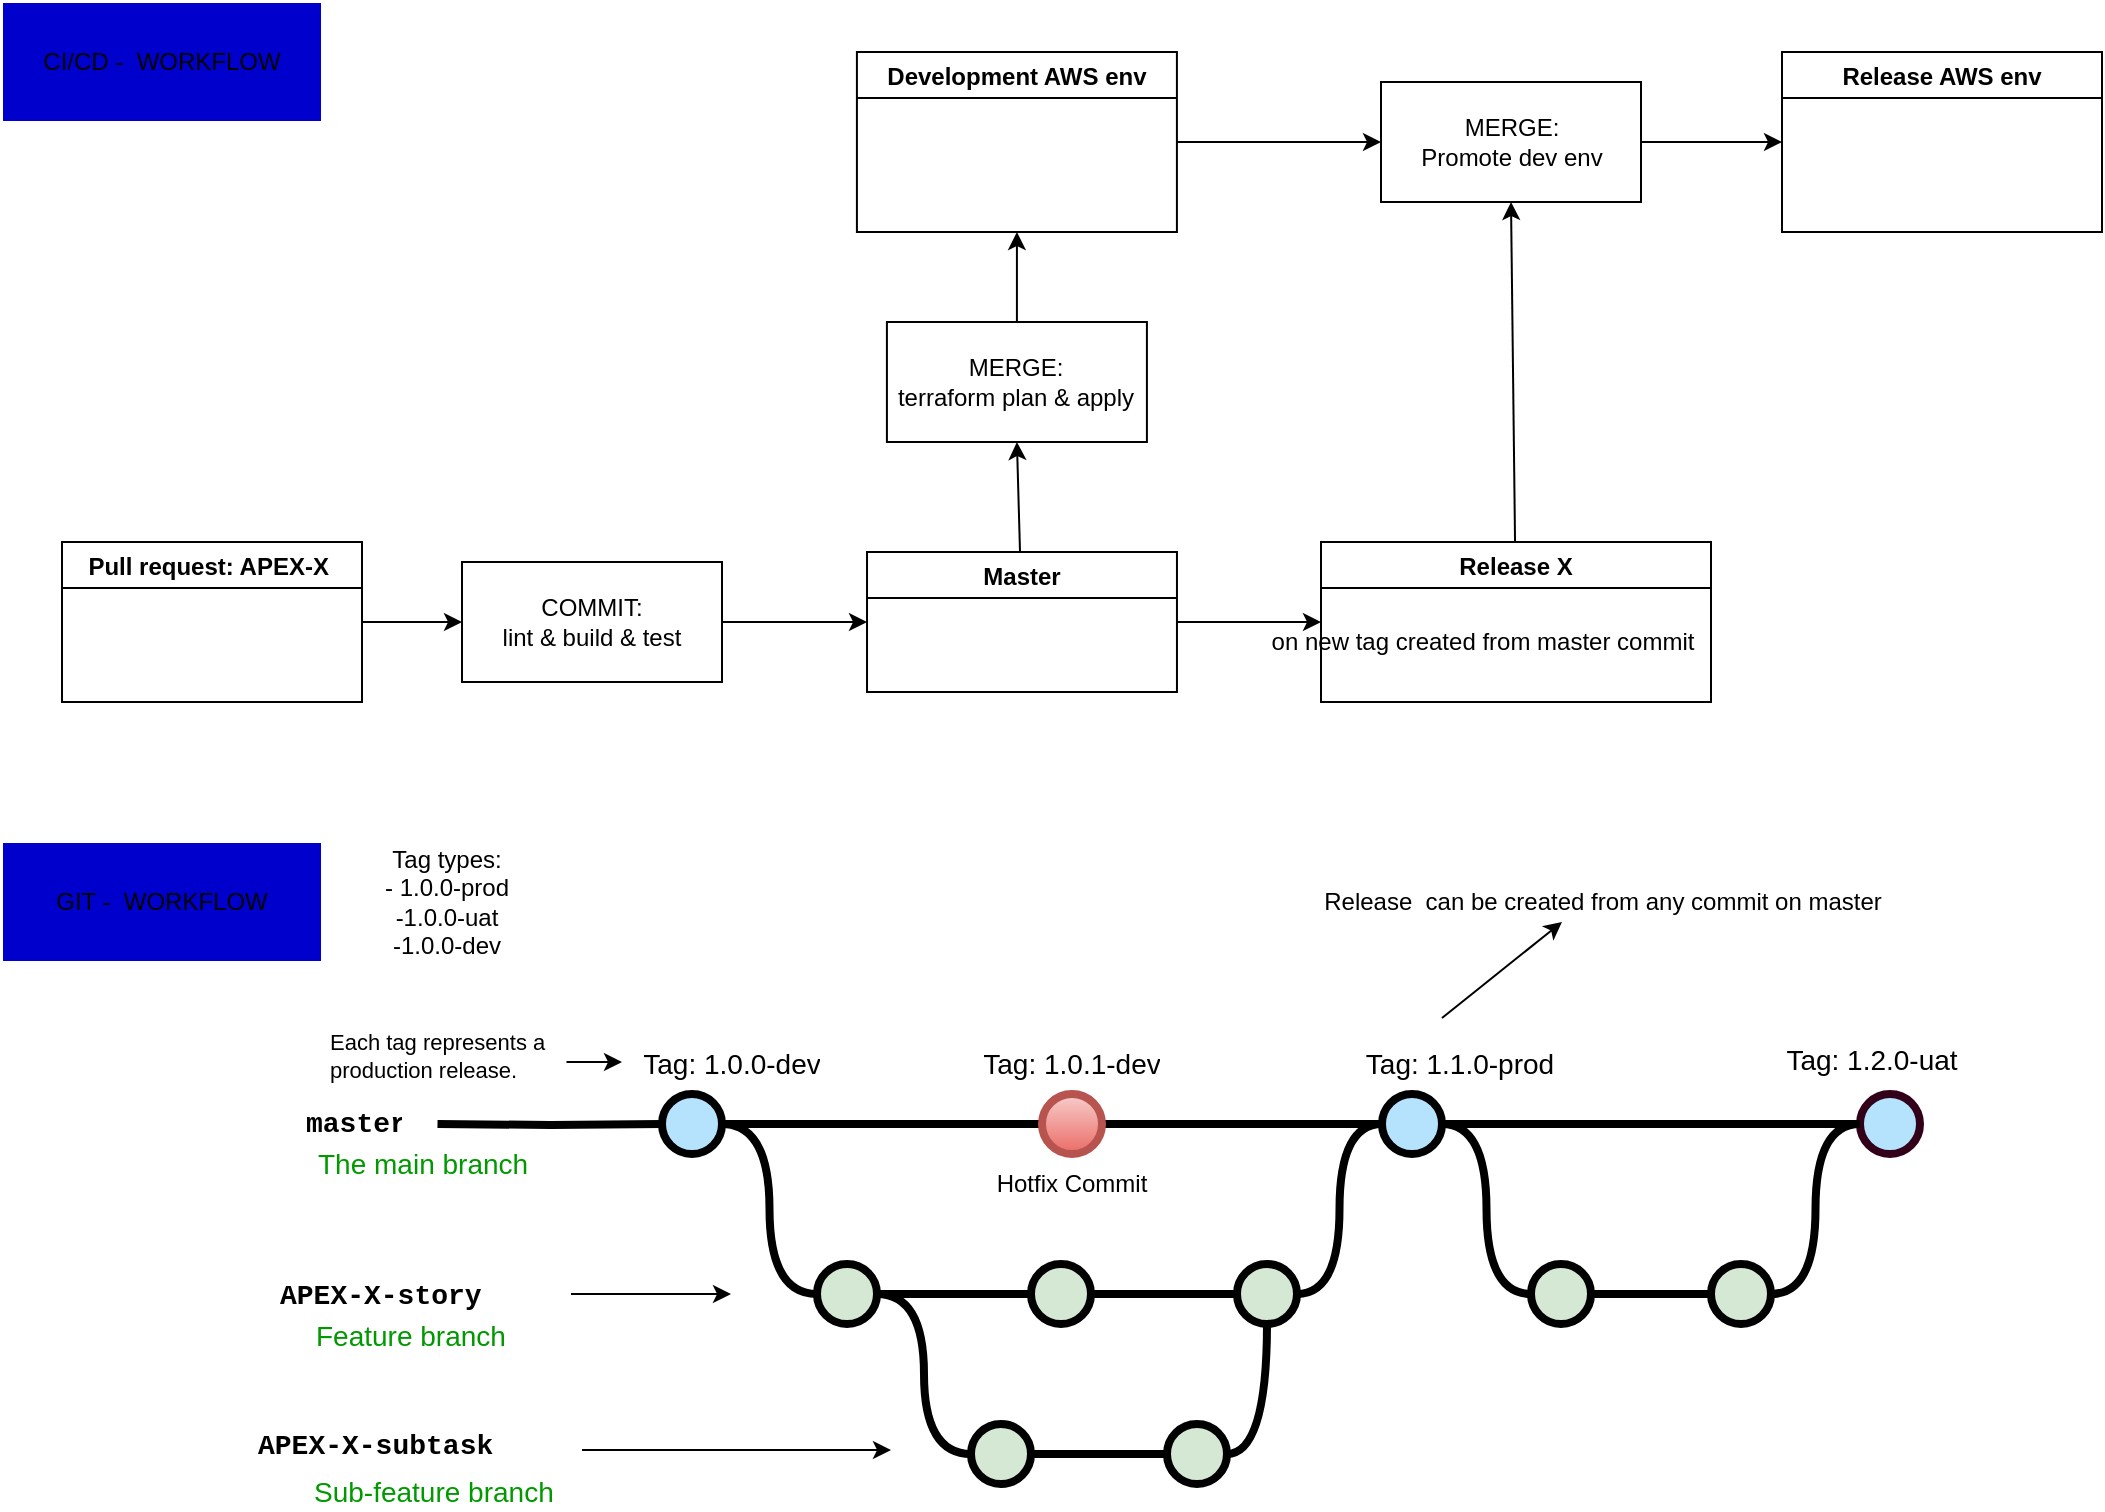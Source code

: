 <mxfile>
    <diagram id="UR_llLcSLomQAMYshC23" name="Page-1">
        <mxGraphModel dx="1203" dy="674" grid="1" gridSize="10" guides="1" tooltips="1" connect="1" arrows="1" fold="1" page="1" pageScale="1" pageWidth="850" pageHeight="1100" math="0" shadow="0">
            <root>
                <mxCell id="0"/>
                <mxCell id="1" parent="0"/>
                <mxCell id="176" style="edgeStyle=none;html=1;entryX=0.5;entryY=1;entryDx=0;entryDy=0;" parent="1" source="3" target="172" edge="1">
                    <mxGeometry relative="1" as="geometry"/>
                </mxCell>
                <mxCell id="3" value="Release X" style="swimlane;" parent="1" vertex="1">
                    <mxGeometry x="659.5" y="270" width="195" height="80" as="geometry"/>
                </mxCell>
                <mxCell id="189" value="on new tag created from master commit" style="text;html=1;align=center;verticalAlign=middle;resizable=0;points=[];autosize=1;strokeColor=none;fillColor=none;" vertex="1" parent="3">
                    <mxGeometry x="-35" y="40" width="230" height="20" as="geometry"/>
                </mxCell>
                <mxCell id="162" style="edgeStyle=none;html=1;entryX=0.5;entryY=1;entryDx=0;entryDy=0;" parent="1" source="5" target="161" edge="1">
                    <mxGeometry relative="1" as="geometry"/>
                </mxCell>
                <mxCell id="5" value="Master" style="swimlane;" parent="1" vertex="1">
                    <mxGeometry x="432.51" y="275" width="154.97" height="70" as="geometry"/>
                </mxCell>
                <mxCell id="159" style="edgeStyle=none;html=1;exitX=1;exitY=0.5;exitDx=0;exitDy=0;" parent="1" source="6" target="96" edge="1">
                    <mxGeometry relative="1" as="geometry"/>
                </mxCell>
                <mxCell id="6" value="Pull request: APEX-X " style="swimlane;" parent="1" vertex="1">
                    <mxGeometry x="30" y="270" width="150" height="80" as="geometry"/>
                </mxCell>
                <mxCell id="181" style="edgeStyle=none;html=1;exitX=1;exitY=0.5;exitDx=0;exitDy=0;entryX=0;entryY=0.5;entryDx=0;entryDy=0;" parent="1" source="8" target="172" edge="1">
                    <mxGeometry relative="1" as="geometry"/>
                </mxCell>
                <mxCell id="8" value="Development AWS env" style="swimlane;" parent="1" vertex="1">
                    <mxGeometry x="427.46" y="25" width="160" height="90" as="geometry"/>
                </mxCell>
                <mxCell id="160" style="edgeStyle=none;html=1;exitX=1;exitY=0.5;exitDx=0;exitDy=0;entryX=0;entryY=0.5;entryDx=0;entryDy=0;" parent="1" source="96" target="5" edge="1">
                    <mxGeometry relative="1" as="geometry"/>
                </mxCell>
                <mxCell id="96" value="COMMIT:&lt;br&gt;lint &amp;amp; build &amp;amp; test" style="rounded=0;whiteSpace=wrap;html=1;" parent="1" vertex="1">
                    <mxGeometry x="230" y="280" width="130" height="60" as="geometry"/>
                </mxCell>
                <mxCell id="97" value="Hotfix Commit" style="text;html=1;strokeColor=none;fillColor=none;align=center;verticalAlign=middle;whiteSpace=wrap;overflow=hidden;" parent="1" vertex="1">
                    <mxGeometry x="495" y="576" width="80" height="30" as="geometry"/>
                </mxCell>
                <mxCell id="98" value="" style="edgeStyle=orthogonalEdgeStyle;rounded=0;html=1;jettySize=auto;orthogonalLoop=1;plain-blue;endArrow=none;endFill=0;strokeWidth=4;strokeColor=#000000;entryX=0;entryY=0.5;entryDx=0;entryDy=0;entryPerimeter=0;" parent="1" source="100" target="156" edge="1">
                    <mxGeometry x="360" y="561" as="geometry">
                        <mxPoint x="510" y="561" as="targetPoint"/>
                    </mxGeometry>
                </mxCell>
                <mxCell id="99" style="edgeStyle=orthogonalEdgeStyle;curved=1;rounded=0;html=1;exitX=1;exitY=0.5;exitPerimeter=0;entryX=0;entryY=0.5;entryPerimeter=0;endArrow=none;endFill=0;jettySize=auto;orthogonalLoop=1;strokeWidth=4;fontSize=15;" parent="1" source="100" target="108" edge="1">
                    <mxGeometry relative="1" as="geometry"/>
                </mxCell>
                <mxCell id="100" value="" style="verticalLabelPosition=bottom;verticalAlign=top;html=1;strokeWidth=4;shape=mxgraph.flowchart.on-page_reference;plain-blue;gradientColor=none;fillColor=#B5E3Fe;strokeColor=#000000;" parent="1" vertex="1">
                    <mxGeometry x="330" y="546" width="30" height="30" as="geometry"/>
                </mxCell>
                <mxCell id="101" value="" style="edgeStyle=orthogonalEdgeStyle;curved=1;rounded=0;orthogonalLoop=1;jettySize=auto;html=1;endArrow=none;endFill=0;strokeWidth=4;entryX=0;entryY=0.5;entryDx=0;entryDy=0;entryPerimeter=0;" parent="1" source="103" target="104" edge="1">
                    <mxGeometry relative="1" as="geometry">
                        <mxPoint x="802.25" y="561" as="targetPoint"/>
                    </mxGeometry>
                </mxCell>
                <mxCell id="102" style="edgeStyle=orthogonalEdgeStyle;curved=1;rounded=0;orthogonalLoop=1;jettySize=auto;html=1;exitX=1;exitY=0.5;exitDx=0;exitDy=0;exitPerimeter=0;entryX=0;entryY=0.5;entryDx=0;entryDy=0;entryPerimeter=0;endArrow=none;endFill=0;strokeWidth=4;fontFamily=Courier New;fontColor=#009900;" parent="1" source="103" target="140" edge="1">
                    <mxGeometry relative="1" as="geometry"/>
                </mxCell>
                <mxCell id="103" value="" style="verticalLabelPosition=bottom;verticalAlign=top;html=1;strokeWidth=4;shape=mxgraph.flowchart.on-page_reference;plain-blue;gradientColor=none;strokeColor=#000000;fillColor=#B5E3FE;" parent="1" vertex="1">
                    <mxGeometry x="690" y="546" width="30" height="30" as="geometry"/>
                </mxCell>
                <mxCell id="104" value="" style="verticalLabelPosition=bottom;verticalAlign=top;html=1;strokeWidth=4;shape=mxgraph.flowchart.on-page_reference;plain-blue;gradientColor=none;strokeColor=#33001A;fillColor=#B5E3FE;" parent="1" vertex="1">
                    <mxGeometry x="929" y="546" width="30" height="30" as="geometry"/>
                </mxCell>
                <mxCell id="105" value="" style="edgeStyle=orthogonalEdgeStyle;rounded=0;html=1;jettySize=auto;orthogonalLoop=1;strokeWidth=4;endArrow=none;endFill=0;" parent="1" target="100" edge="1">
                    <mxGeometry x="260" y="561" as="geometry">
                        <mxPoint x="217.75" y="561" as="sourcePoint"/>
                    </mxGeometry>
                </mxCell>
                <mxCell id="106" value="master" style="text;html=1;strokeColor=none;fillColor=none;align=center;verticalAlign=middle;whiteSpace=wrap;overflow=hidden;fontSize=14;fontStyle=1;fontFamily=Courier New;" parent="1" vertex="1">
                    <mxGeometry x="150.75" y="540" width="50" height="42" as="geometry"/>
                </mxCell>
                <mxCell id="107" style="edgeStyle=orthogonalEdgeStyle;curved=1;rounded=0;html=1;exitX=1;exitY=0.5;exitPerimeter=0;endArrow=none;endFill=0;jettySize=auto;orthogonalLoop=1;strokeWidth=4;fontSize=15;" parent="1" source="108" target="110" edge="1">
                    <mxGeometry relative="1" as="geometry"/>
                </mxCell>
                <mxCell id="108" value="" style="verticalLabelPosition=bottom;verticalAlign=top;html=1;strokeWidth=4;shape=mxgraph.flowchart.on-page_reference;plain-purple;gradientColor=none;strokeColor=#000000;fillColor=#D5E8D4;" parent="1" vertex="1">
                    <mxGeometry x="407.5" y="631" width="30" height="30" as="geometry"/>
                </mxCell>
                <mxCell id="109" style="edgeStyle=orthogonalEdgeStyle;curved=1;rounded=0;html=1;exitX=1;exitY=0.5;exitPerimeter=0;entryX=0;entryY=0.5;entryPerimeter=0;endArrow=none;endFill=0;jettySize=auto;orthogonalLoop=1;strokeWidth=4;fontSize=15;" parent="1" source="110" target="112" edge="1">
                    <mxGeometry relative="1" as="geometry"/>
                </mxCell>
                <mxCell id="110" value="" style="verticalLabelPosition=bottom;verticalAlign=top;html=1;strokeWidth=4;shape=mxgraph.flowchart.on-page_reference;plain-purple;gradientColor=none;strokeColor=#000000;fillColor=#D5E8D4;" parent="1" vertex="1">
                    <mxGeometry x="514.5" y="631" width="30" height="30" as="geometry"/>
                </mxCell>
                <mxCell id="111" style="edgeStyle=orthogonalEdgeStyle;curved=1;rounded=0;html=1;exitX=1;exitY=0.5;exitPerimeter=0;entryX=0;entryY=0.5;entryPerimeter=0;endArrow=none;endFill=0;jettySize=auto;orthogonalLoop=1;strokeWidth=4;fontSize=15;" parent="1" source="112" target="103" edge="1">
                    <mxGeometry relative="1" as="geometry"/>
                </mxCell>
                <mxCell id="112" value="" style="verticalLabelPosition=bottom;verticalAlign=top;html=1;strokeWidth=4;shape=mxgraph.flowchart.on-page_reference;plain-purple;gradientColor=none;strokeColor=#000000;fillColor=#D5E8D4;" parent="1" vertex="1">
                    <mxGeometry x="617.5" y="631" width="30" height="30" as="geometry"/>
                </mxCell>
                <mxCell id="113" value="APEX-X-story" style="text;html=1;strokeColor=none;fillColor=none;align=left;verticalAlign=middle;whiteSpace=wrap;overflow=hidden;fontSize=14;fontStyle=1;fontFamily=Courier New;" parent="1" vertex="1">
                    <mxGeometry x="137.37" y="636" width="127.25" height="20" as="geometry"/>
                </mxCell>
                <mxCell id="114" value="" style="edgeStyle=orthogonalEdgeStyle;rounded=0;orthogonalLoop=1;jettySize=auto;html=1;endArrow=none;endFill=0;strokeWidth=4;" parent="1" source="117" target="119" edge="1">
                    <mxGeometry relative="1" as="geometry"/>
                </mxCell>
                <mxCell id="115" style="edgeStyle=orthogonalEdgeStyle;rounded=0;orthogonalLoop=1;jettySize=auto;html=1;entryX=1;entryY=0.5;entryDx=0;entryDy=0;entryPerimeter=0;endArrow=none;endFill=0;strokeWidth=4;curved=1;" parent="1" source="117" target="108" edge="1">
                    <mxGeometry relative="1" as="geometry"/>
                </mxCell>
                <mxCell id="117" value="" style="verticalLabelPosition=bottom;verticalAlign=top;html=1;strokeWidth=4;shape=mxgraph.flowchart.on-page_reference;plain-purple;gradientColor=none;strokeColor=#000000;fillColor=#D5E8D4;" parent="1" vertex="1">
                    <mxGeometry x="484.5" y="711" width="30" height="30" as="geometry"/>
                </mxCell>
                <mxCell id="118" value="" style="edgeStyle=orthogonalEdgeStyle;curved=1;rounded=0;orthogonalLoop=1;jettySize=auto;html=1;endArrow=none;endFill=0;strokeWidth=4;entryX=0.5;entryY=1;entryDx=0;entryDy=0;entryPerimeter=0;" parent="1" source="119" target="112" edge="1">
                    <mxGeometry relative="1" as="geometry">
                        <mxPoint x="662.5" y="726" as="targetPoint"/>
                    </mxGeometry>
                </mxCell>
                <mxCell id="119" value="" style="verticalLabelPosition=bottom;verticalAlign=top;html=1;strokeWidth=4;shape=mxgraph.flowchart.on-page_reference;plain-purple;gradientColor=none;strokeColor=#000000;fillColor=#D5E8D4;" parent="1" vertex="1">
                    <mxGeometry x="582.5" y="711" width="30" height="30" as="geometry"/>
                </mxCell>
                <mxCell id="124" value="APEX-X-subtask" style="text;html=1;strokeColor=none;fillColor=none;align=left;verticalAlign=middle;whiteSpace=wrap;overflow=hidden;fontSize=14;fontStyle=1;fontFamily=Courier New;" parent="1" vertex="1">
                    <mxGeometry x="125.99" y="711" width="150" height="20" as="geometry"/>
                </mxCell>
                <mxCell id="130" value="Sub-feature branch" style="text;html=1;strokeColor=none;fillColor=none;align=left;verticalAlign=middle;whiteSpace=wrap;overflow=hidden;fontSize=14;fontStyle=0;fontColor=#009900;" parent="1" vertex="1">
                    <mxGeometry x="153.5" y="734" width="240" height="20" as="geometry"/>
                </mxCell>
                <mxCell id="132" value="Feature branch" style="text;html=1;strokeColor=none;fillColor=none;align=left;verticalAlign=middle;whiteSpace=wrap;overflow=hidden;fontSize=14;fontStyle=0;fontColor=#009900;" parent="1" vertex="1">
                    <mxGeometry x="154.5" y="656" width="240" height="20" as="geometry"/>
                </mxCell>
                <mxCell id="133" value="The main branch&lt;br&gt;" style="text;html=1;strokeColor=none;fillColor=none;align=left;verticalAlign=middle;whiteSpace=wrap;overflow=hidden;fontSize=14;fontStyle=0;fontColor=#009900;" parent="1" vertex="1">
                    <mxGeometry x="156" y="570" width="146.75" height="20" as="geometry"/>
                </mxCell>
                <mxCell id="135" value="" style="endArrow=classic;html=1;strokeWidth=1;fontFamily=Courier New;fontColor=#009900;" parent="1" edge="1">
                    <mxGeometry width="50" height="50" relative="1" as="geometry">
                        <mxPoint x="290" y="724" as="sourcePoint"/>
                        <mxPoint x="444.5" y="724" as="targetPoint"/>
                    </mxGeometry>
                </mxCell>
                <mxCell id="136" value="" style="endArrow=classic;html=1;strokeWidth=1;fontFamily=Courier New;fontColor=#009900;" parent="1" edge="1">
                    <mxGeometry width="50" height="50" relative="1" as="geometry">
                        <mxPoint x="284.5" y="646" as="sourcePoint"/>
                        <mxPoint x="364.5" y="646" as="targetPoint"/>
                    </mxGeometry>
                </mxCell>
                <mxCell id="137" value="Tag: 1.1.0-prod" style="text;html=1;strokeColor=none;fillColor=none;align=center;verticalAlign=middle;whiteSpace=wrap;overflow=hidden;fontSize=14;" parent="1" vertex="1">
                    <mxGeometry x="658" y="520" width="142" height="20" as="geometry"/>
                </mxCell>
                <mxCell id="138" value="Tag: 1.0.0-dev" style="text;html=1;strokeColor=none;fillColor=none;align=center;verticalAlign=middle;whiteSpace=wrap;overflow=hidden;fontSize=14;" parent="1" vertex="1">
                    <mxGeometry x="310" y="520" width="110" height="20" as="geometry"/>
                </mxCell>
                <mxCell id="139" value="" style="edgeStyle=orthogonalEdgeStyle;curved=1;rounded=0;orthogonalLoop=1;jettySize=auto;html=1;endArrow=none;endFill=0;strokeWidth=4;fontFamily=Courier New;fontColor=#009900;" parent="1" source="140" target="142" edge="1">
                    <mxGeometry relative="1" as="geometry"/>
                </mxCell>
                <mxCell id="140" value="" style="verticalLabelPosition=bottom;verticalAlign=top;html=1;strokeWidth=4;shape=mxgraph.flowchart.on-page_reference;plain-purple;gradientColor=none;strokeColor=#000000;fillColor=#D5E8D4;" parent="1" vertex="1">
                    <mxGeometry x="764.5" y="631" width="30" height="30" as="geometry"/>
                </mxCell>
                <mxCell id="141" style="edgeStyle=orthogonalEdgeStyle;curved=1;rounded=0;orthogonalLoop=1;jettySize=auto;html=1;entryX=0;entryY=0.5;entryDx=0;entryDy=0;entryPerimeter=0;endArrow=none;endFill=0;strokeWidth=4;fontFamily=Courier New;fontColor=#009900;" parent="1" source="142" target="104" edge="1">
                    <mxGeometry relative="1" as="geometry"/>
                </mxCell>
                <mxCell id="142" value="" style="verticalLabelPosition=bottom;verticalAlign=top;html=1;strokeWidth=4;shape=mxgraph.flowchart.on-page_reference;plain-purple;gradientColor=none;strokeColor=#000000;fillColor=#D5E8D4;" parent="1" vertex="1">
                    <mxGeometry x="854.5" y="631" width="30" height="30" as="geometry"/>
                </mxCell>
                <mxCell id="143" value="Tag: 1.2.0-uat" style="text;html=1;strokeColor=none;fillColor=none;align=center;verticalAlign=middle;whiteSpace=wrap;overflow=hidden;fontSize=14;" parent="1" vertex="1">
                    <mxGeometry x="880" y="518" width="110" height="20" as="geometry"/>
                </mxCell>
                <mxCell id="148" value="" style="edgeStyle=orthogonalEdgeStyle;rounded=0;orthogonalLoop=1;jettySize=auto;html=1;fontSize=12;fontColor=#000000;entryX=0;entryY=0.5;entryDx=0;entryDy=0;" parent="1" source="149" target="138" edge="1">
                    <mxGeometry relative="1" as="geometry">
                        <mxPoint x="290" y="530" as="targetPoint"/>
                        <Array as="points">
                            <mxPoint x="290" y="530"/>
                            <mxPoint x="290" y="530"/>
                        </Array>
                    </mxGeometry>
                </mxCell>
                <mxCell id="149" value="&lt;span style=&quot;text-align: center; font-size: 11px;&quot;&gt;Each tag represents a production release.&lt;/span&gt;" style="text;html=1;strokeColor=none;fillColor=none;align=left;verticalAlign=middle;whiteSpace=wrap;overflow=hidden;fontSize=11;fontStyle=0;fontColor=default;labelBackgroundColor=none;labelBorderColor=none;" parent="1" vertex="1">
                    <mxGeometry x="162.25" y="508" width="120" height="38" as="geometry"/>
                </mxCell>
                <mxCell id="155" value="" style="edgeStyle=orthogonalEdgeStyle;rounded=0;orthogonalLoop=1;jettySize=auto;html=1;fontSize=15;endArrow=none;endFill=0;strokeWidth=4;entryX=0;entryY=0.5;entryDx=0;entryDy=0;entryPerimeter=0;" parent="1" source="156" target="103" edge="1">
                    <mxGeometry relative="1" as="geometry">
                        <mxPoint x="628" y="561" as="targetPoint"/>
                    </mxGeometry>
                </mxCell>
                <mxCell id="156" value="" style="verticalLabelPosition=bottom;verticalAlign=top;html=1;strokeWidth=4;shape=mxgraph.flowchart.on-page_reference;plain-blue;gradientColor=#EA6B66;strokeColor=#B85450;fillColor=#F8CECC;" parent="1" vertex="1">
                    <mxGeometry x="520" y="546" width="30" height="30" as="geometry"/>
                </mxCell>
                <mxCell id="157" value="Tag: 1.0.1-dev" style="text;html=1;strokeColor=none;fillColor=none;align=center;verticalAlign=middle;whiteSpace=wrap;overflow=hidden;fontSize=14;" parent="1" vertex="1">
                    <mxGeometry x="473.13" y="520" width="123.75" height="20" as="geometry"/>
                </mxCell>
                <mxCell id="163" style="edgeStyle=none;html=1;entryX=0.5;entryY=1;entryDx=0;entryDy=0;" parent="1" source="161" target="8" edge="1">
                    <mxGeometry relative="1" as="geometry"/>
                </mxCell>
                <mxCell id="161" value="MERGE: &lt;br&gt;terraform plan &amp;amp; apply" style="rounded=0;whiteSpace=wrap;html=1;" parent="1" vertex="1">
                    <mxGeometry x="442.46" y="160" width="130" height="60" as="geometry"/>
                </mxCell>
                <mxCell id="167" style="edgeStyle=none;html=1;entryX=0;entryY=0.5;entryDx=0;entryDy=0;exitX=1;exitY=0.5;exitDx=0;exitDy=0;" parent="1" source="5" target="3" edge="1">
                    <mxGeometry relative="1" as="geometry">
                        <mxPoint x="890" y="275" as="targetPoint"/>
                        <mxPoint x="777.5" y="310" as="sourcePoint"/>
                    </mxGeometry>
                </mxCell>
                <mxCell id="169" value="Release AWS env" style="swimlane;" parent="1" vertex="1">
                    <mxGeometry x="890" y="25" width="160" height="90" as="geometry"/>
                </mxCell>
                <mxCell id="185" style="edgeStyle=none;html=1;entryX=0;entryY=0.5;entryDx=0;entryDy=0;" parent="1" source="172" target="169" edge="1">
                    <mxGeometry relative="1" as="geometry"/>
                </mxCell>
                <mxCell id="172" value="MERGE:&lt;br&gt;Promote dev env" style="rounded=0;whiteSpace=wrap;html=1;" parent="1" vertex="1">
                    <mxGeometry x="689.5" y="40" width="130" height="60" as="geometry"/>
                </mxCell>
                <mxCell id="183" value="CI/CD -&amp;nbsp; WORKFLOW" style="rounded=0;whiteSpace=wrap;html=1;strokeColor=#FFFFFF;fillColor=#0000CC;" parent="1" vertex="1">
                    <mxGeometry width="160" height="60" as="geometry"/>
                </mxCell>
                <mxCell id="184" value="GIT -&amp;nbsp; WORKFLOW" style="rounded=0;whiteSpace=wrap;html=1;strokeColor=#FFFFFF;fillColor=#0000CC;" parent="1" vertex="1">
                    <mxGeometry y="420" width="160" height="60" as="geometry"/>
                </mxCell>
                <mxCell id="195" value="" style="endArrow=classic;html=1;strokeWidth=1;fontFamily=Courier New;fontColor=#009900;" edge="1" parent="1">
                    <mxGeometry width="50" height="50" relative="1" as="geometry">
                        <mxPoint x="720" y="508" as="sourcePoint"/>
                        <mxPoint x="780" y="460" as="targetPoint"/>
                        <Array as="points">
                            <mxPoint x="720" y="508"/>
                        </Array>
                    </mxGeometry>
                </mxCell>
                <mxCell id="196" value="Release&amp;nbsp; can be created from any commit on master" style="text;html=1;align=center;verticalAlign=middle;resizable=0;points=[];autosize=1;strokeColor=none;fillColor=none;" vertex="1" parent="1">
                    <mxGeometry x="655" y="440" width="290" height="20" as="geometry"/>
                </mxCell>
                <mxCell id="197" value="Tag types:&lt;br&gt;- 1.0.0-prod&lt;br&gt;-1.0.0-uat&lt;br&gt;-1.0.0-dev" style="text;html=1;align=center;verticalAlign=middle;resizable=0;points=[];autosize=1;strokeColor=none;fillColor=none;" vertex="1" parent="1">
                    <mxGeometry x="182.25" y="420" width="80" height="60" as="geometry"/>
                </mxCell>
            </root>
        </mxGraphModel>
    </diagram>
</mxfile>